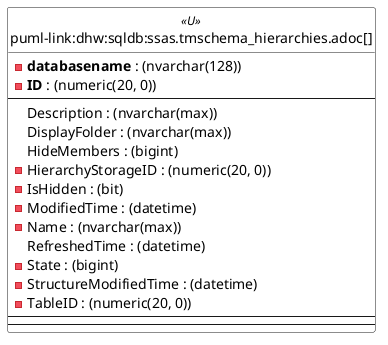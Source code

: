 @startuml
left to right direction
'top to bottom direction
hide circle
'avoide "." issues:
set namespaceSeparator none


skinparam class {
  BackgroundColor White
  BackgroundColor<<FN>> Yellow
  BackgroundColor<<FS>> Yellow
  BackgroundColor<<FT>> LightGray
  BackgroundColor<<IF>> Yellow
  BackgroundColor<<IS>> Yellow
  BackgroundColor<<P>> Aqua
  BackgroundColor<<PC>> Aqua
  BackgroundColor<<SN>> Yellow
  BackgroundColor<<SO>> SlateBlue
  BackgroundColor<<TF>> LightGray
  BackgroundColor<<TR>> Tomato
  BackgroundColor<<U>> White
  BackgroundColor<<V>> WhiteSmoke
  BackgroundColor<<X>> Aqua
  BackgroundColor<<external>> AliceBlue
}


entity "puml-link:dhw:sqldb:ssas.tmschema_hierarchies.adoc[]" as ssas.TMSCHEMA_HIERARCHIES << U >> {
  - **databasename** : (nvarchar(128))
  - **ID** : (numeric(20, 0))
  --
  Description : (nvarchar(max))
  DisplayFolder : (nvarchar(max))
  HideMembers : (bigint)
  - HierarchyStorageID : (numeric(20, 0))
  - IsHidden : (bit)
  - ModifiedTime : (datetime)
  - Name : (nvarchar(max))
  RefreshedTime : (datetime)
  - State : (bigint)
  - StructureModifiedTime : (datetime)
  - TableID : (numeric(20, 0))
  --
  --
}



@enduml

